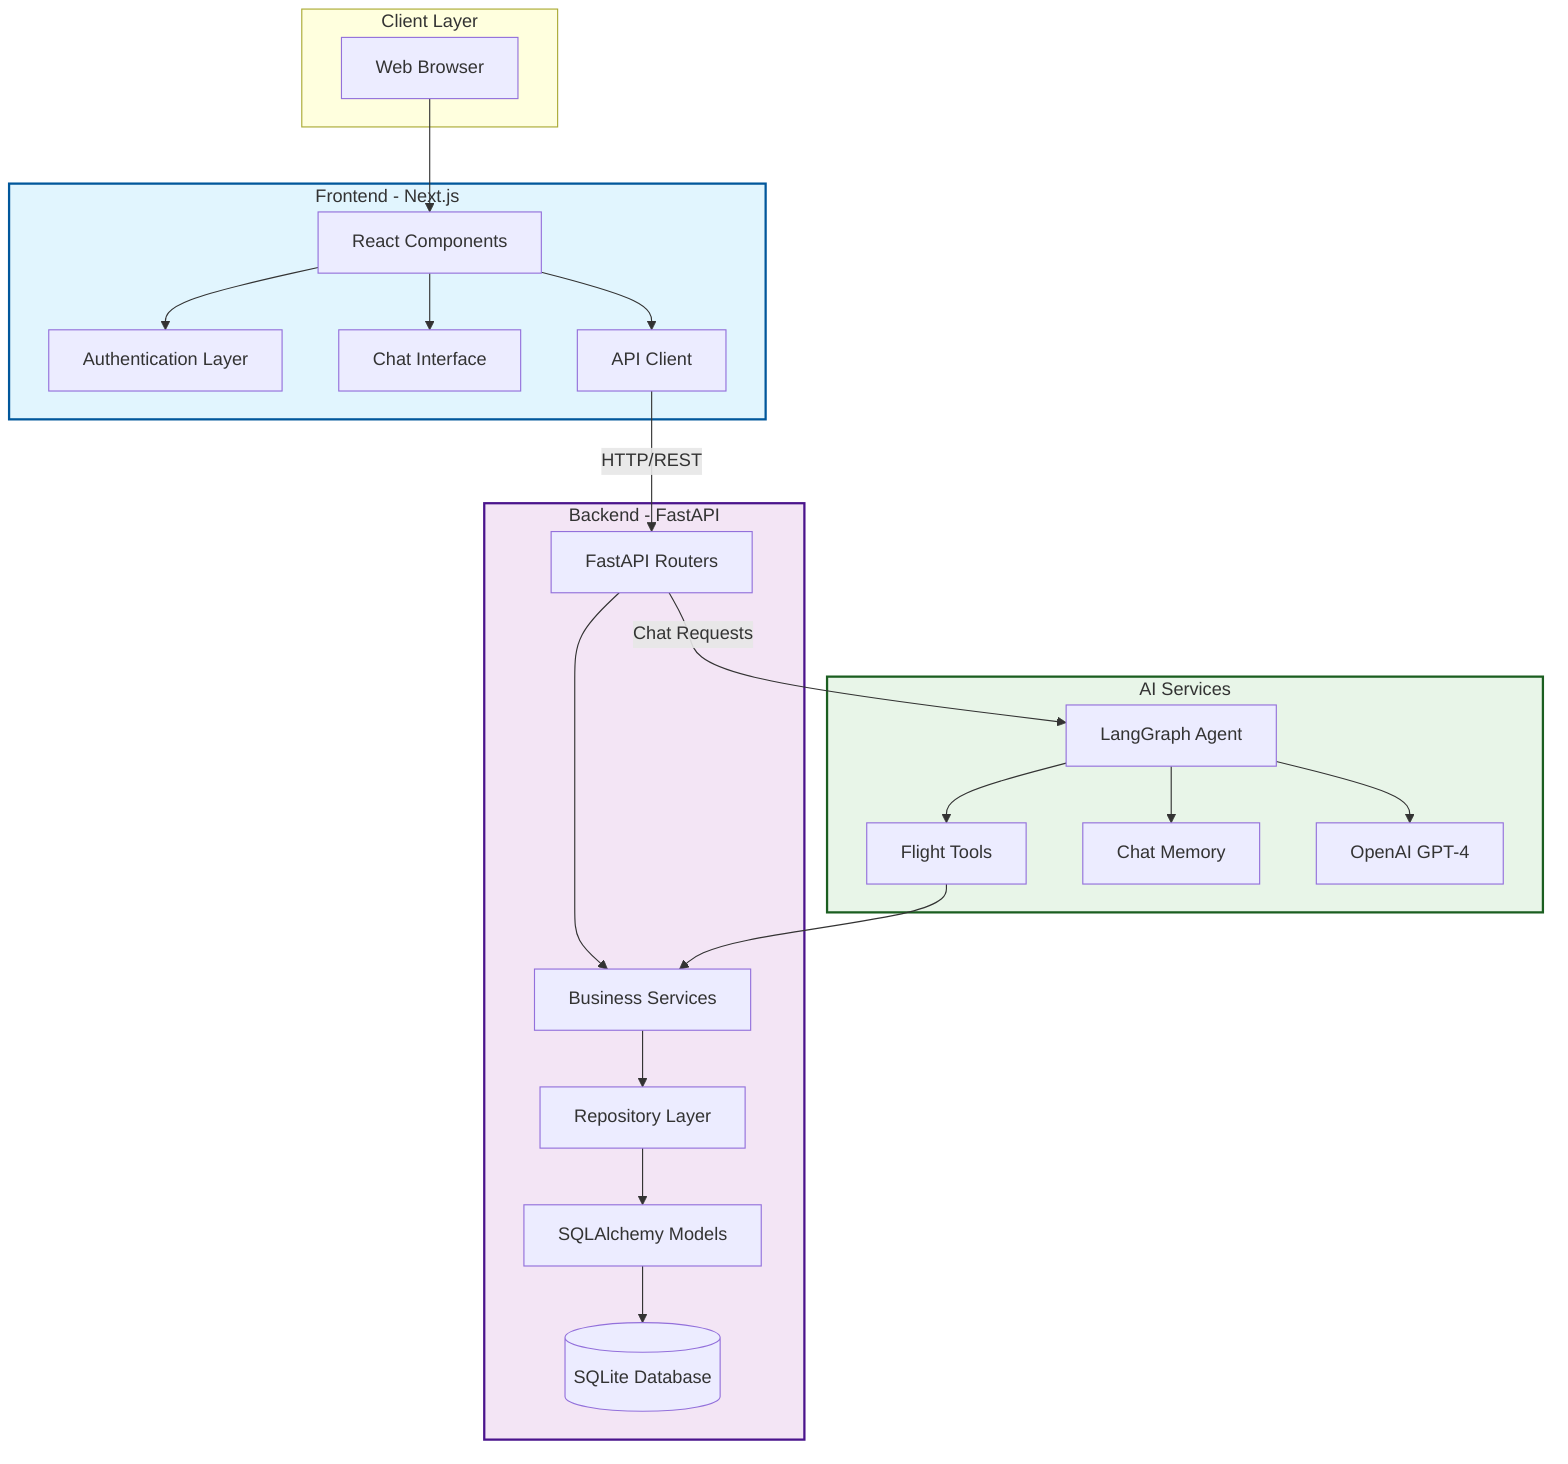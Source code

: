 graph TB
    subgraph ClientLayer["Client Layer"]
        Browser[Web Browser]
    end
    
    subgraph Frontend["Frontend - Next.js"]
        UI[React Components]
        Auth[Authentication Layer]
        Chat[Chat Interface]
        API_Client[API Client]
    end
    
    subgraph Backend["Backend - FastAPI"]
        Router[FastAPI Routers]
        Services[Business Services]
        Repos[Repository Layer]
        Models[SQLAlchemy Models]
        DB[(SQLite Database)]
    end
    
    subgraph AIServices["AI Services"]
        Agent[LangGraph Agent]
        Tools[Flight Tools]
        Memory[Chat Memory]
        OpenAI[OpenAI GPT-4]
    end
    
    Browser --> UI
    UI --> Auth
    UI --> Chat
    UI --> API_Client
    
    API_Client -->|HTTP/REST| Router
    Router --> Services
    Services --> Repos
    Repos --> Models
    Models --> DB
    
    Router -->|Chat Requests| Agent
    Agent --> Tools
    Agent --> Memory
    Agent --> OpenAI
    Tools --> Services
    
    classDef frontend fill:#e1f5fe,stroke:#01579b,stroke-width:2px
    classDef backend fill:#f3e5f5,stroke:#4a148c,stroke-width:2px
    classDef ai fill:#e8f5e8,stroke:#1b5e20,stroke-width:2px
    
    class Frontend frontend
    class Backend backend
    class AIServices ai